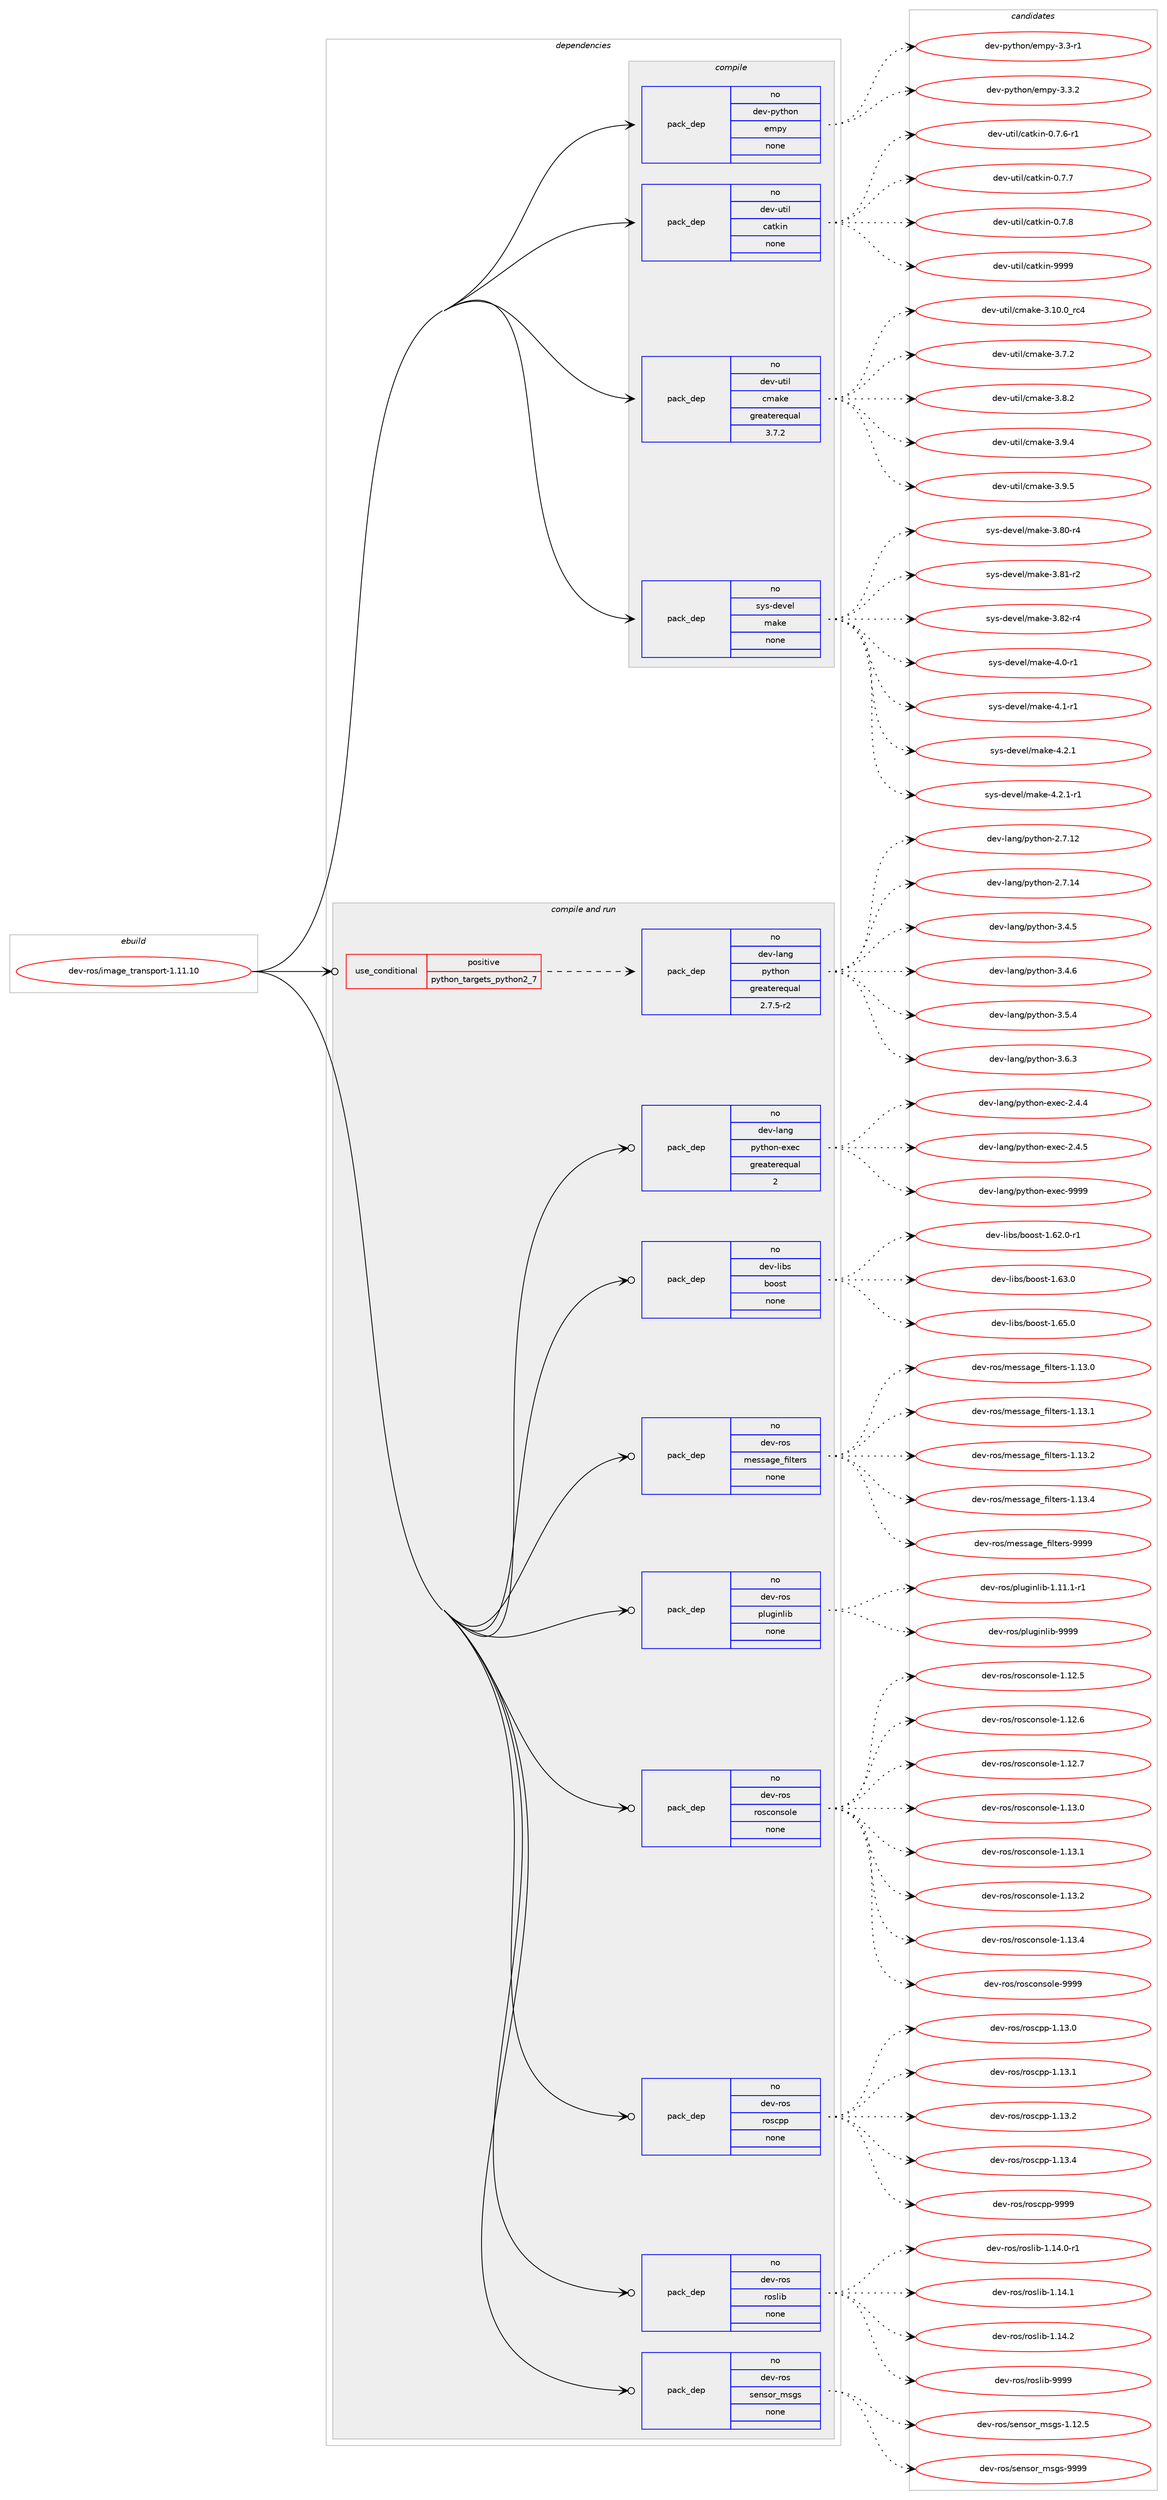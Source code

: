 digraph prolog {

# *************
# Graph options
# *************

newrank=true;
concentrate=true;
compound=true;
graph [rankdir=LR,fontname=Helvetica,fontsize=10,ranksep=1.5];#, ranksep=2.5, nodesep=0.2];
edge  [arrowhead=vee];
node  [fontname=Helvetica,fontsize=10];

# **********
# The ebuild
# **********

subgraph cluster_leftcol {
color=gray;
rank=same;
label=<<i>ebuild</i>>;
id [label="dev-ros/image_transport-1.11.10", color=red, width=4, href="../dev-ros/image_transport-1.11.10.svg"];
}

# ****************
# The dependencies
# ****************

subgraph cluster_midcol {
color=gray;
label=<<i>dependencies</i>>;
subgraph cluster_compile {
fillcolor="#eeeeee";
style=filled;
label=<<i>compile</i>>;
subgraph pack153208 {
dependency202719 [label=<<TABLE BORDER="0" CELLBORDER="1" CELLSPACING="0" CELLPADDING="4" WIDTH="220"><TR><TD ROWSPAN="6" CELLPADDING="30">pack_dep</TD></TR><TR><TD WIDTH="110">no</TD></TR><TR><TD>dev-python</TD></TR><TR><TD>empy</TD></TR><TR><TD>none</TD></TR><TR><TD></TD></TR></TABLE>>, shape=none, color=blue];
}
id:e -> dependency202719:w [weight=20,style="solid",arrowhead="vee"];
subgraph pack153209 {
dependency202720 [label=<<TABLE BORDER="0" CELLBORDER="1" CELLSPACING="0" CELLPADDING="4" WIDTH="220"><TR><TD ROWSPAN="6" CELLPADDING="30">pack_dep</TD></TR><TR><TD WIDTH="110">no</TD></TR><TR><TD>dev-util</TD></TR><TR><TD>catkin</TD></TR><TR><TD>none</TD></TR><TR><TD></TD></TR></TABLE>>, shape=none, color=blue];
}
id:e -> dependency202720:w [weight=20,style="solid",arrowhead="vee"];
subgraph pack153210 {
dependency202721 [label=<<TABLE BORDER="0" CELLBORDER="1" CELLSPACING="0" CELLPADDING="4" WIDTH="220"><TR><TD ROWSPAN="6" CELLPADDING="30">pack_dep</TD></TR><TR><TD WIDTH="110">no</TD></TR><TR><TD>dev-util</TD></TR><TR><TD>cmake</TD></TR><TR><TD>greaterequal</TD></TR><TR><TD>3.7.2</TD></TR></TABLE>>, shape=none, color=blue];
}
id:e -> dependency202721:w [weight=20,style="solid",arrowhead="vee"];
subgraph pack153211 {
dependency202722 [label=<<TABLE BORDER="0" CELLBORDER="1" CELLSPACING="0" CELLPADDING="4" WIDTH="220"><TR><TD ROWSPAN="6" CELLPADDING="30">pack_dep</TD></TR><TR><TD WIDTH="110">no</TD></TR><TR><TD>sys-devel</TD></TR><TR><TD>make</TD></TR><TR><TD>none</TD></TR><TR><TD></TD></TR></TABLE>>, shape=none, color=blue];
}
id:e -> dependency202722:w [weight=20,style="solid",arrowhead="vee"];
}
subgraph cluster_compileandrun {
fillcolor="#eeeeee";
style=filled;
label=<<i>compile and run</i>>;
subgraph cond45524 {
dependency202723 [label=<<TABLE BORDER="0" CELLBORDER="1" CELLSPACING="0" CELLPADDING="4"><TR><TD ROWSPAN="3" CELLPADDING="10">use_conditional</TD></TR><TR><TD>positive</TD></TR><TR><TD>python_targets_python2_7</TD></TR></TABLE>>, shape=none, color=red];
subgraph pack153212 {
dependency202724 [label=<<TABLE BORDER="0" CELLBORDER="1" CELLSPACING="0" CELLPADDING="4" WIDTH="220"><TR><TD ROWSPAN="6" CELLPADDING="30">pack_dep</TD></TR><TR><TD WIDTH="110">no</TD></TR><TR><TD>dev-lang</TD></TR><TR><TD>python</TD></TR><TR><TD>greaterequal</TD></TR><TR><TD>2.7.5-r2</TD></TR></TABLE>>, shape=none, color=blue];
}
dependency202723:e -> dependency202724:w [weight=20,style="dashed",arrowhead="vee"];
}
id:e -> dependency202723:w [weight=20,style="solid",arrowhead="odotvee"];
subgraph pack153213 {
dependency202725 [label=<<TABLE BORDER="0" CELLBORDER="1" CELLSPACING="0" CELLPADDING="4" WIDTH="220"><TR><TD ROWSPAN="6" CELLPADDING="30">pack_dep</TD></TR><TR><TD WIDTH="110">no</TD></TR><TR><TD>dev-lang</TD></TR><TR><TD>python-exec</TD></TR><TR><TD>greaterequal</TD></TR><TR><TD>2</TD></TR></TABLE>>, shape=none, color=blue];
}
id:e -> dependency202725:w [weight=20,style="solid",arrowhead="odotvee"];
subgraph pack153214 {
dependency202726 [label=<<TABLE BORDER="0" CELLBORDER="1" CELLSPACING="0" CELLPADDING="4" WIDTH="220"><TR><TD ROWSPAN="6" CELLPADDING="30">pack_dep</TD></TR><TR><TD WIDTH="110">no</TD></TR><TR><TD>dev-libs</TD></TR><TR><TD>boost</TD></TR><TR><TD>none</TD></TR><TR><TD></TD></TR></TABLE>>, shape=none, color=blue];
}
id:e -> dependency202726:w [weight=20,style="solid",arrowhead="odotvee"];
subgraph pack153215 {
dependency202727 [label=<<TABLE BORDER="0" CELLBORDER="1" CELLSPACING="0" CELLPADDING="4" WIDTH="220"><TR><TD ROWSPAN="6" CELLPADDING="30">pack_dep</TD></TR><TR><TD WIDTH="110">no</TD></TR><TR><TD>dev-ros</TD></TR><TR><TD>message_filters</TD></TR><TR><TD>none</TD></TR><TR><TD></TD></TR></TABLE>>, shape=none, color=blue];
}
id:e -> dependency202727:w [weight=20,style="solid",arrowhead="odotvee"];
subgraph pack153216 {
dependency202728 [label=<<TABLE BORDER="0" CELLBORDER="1" CELLSPACING="0" CELLPADDING="4" WIDTH="220"><TR><TD ROWSPAN="6" CELLPADDING="30">pack_dep</TD></TR><TR><TD WIDTH="110">no</TD></TR><TR><TD>dev-ros</TD></TR><TR><TD>pluginlib</TD></TR><TR><TD>none</TD></TR><TR><TD></TD></TR></TABLE>>, shape=none, color=blue];
}
id:e -> dependency202728:w [weight=20,style="solid",arrowhead="odotvee"];
subgraph pack153217 {
dependency202729 [label=<<TABLE BORDER="0" CELLBORDER="1" CELLSPACING="0" CELLPADDING="4" WIDTH="220"><TR><TD ROWSPAN="6" CELLPADDING="30">pack_dep</TD></TR><TR><TD WIDTH="110">no</TD></TR><TR><TD>dev-ros</TD></TR><TR><TD>rosconsole</TD></TR><TR><TD>none</TD></TR><TR><TD></TD></TR></TABLE>>, shape=none, color=blue];
}
id:e -> dependency202729:w [weight=20,style="solid",arrowhead="odotvee"];
subgraph pack153218 {
dependency202730 [label=<<TABLE BORDER="0" CELLBORDER="1" CELLSPACING="0" CELLPADDING="4" WIDTH="220"><TR><TD ROWSPAN="6" CELLPADDING="30">pack_dep</TD></TR><TR><TD WIDTH="110">no</TD></TR><TR><TD>dev-ros</TD></TR><TR><TD>roscpp</TD></TR><TR><TD>none</TD></TR><TR><TD></TD></TR></TABLE>>, shape=none, color=blue];
}
id:e -> dependency202730:w [weight=20,style="solid",arrowhead="odotvee"];
subgraph pack153219 {
dependency202731 [label=<<TABLE BORDER="0" CELLBORDER="1" CELLSPACING="0" CELLPADDING="4" WIDTH="220"><TR><TD ROWSPAN="6" CELLPADDING="30">pack_dep</TD></TR><TR><TD WIDTH="110">no</TD></TR><TR><TD>dev-ros</TD></TR><TR><TD>roslib</TD></TR><TR><TD>none</TD></TR><TR><TD></TD></TR></TABLE>>, shape=none, color=blue];
}
id:e -> dependency202731:w [weight=20,style="solid",arrowhead="odotvee"];
subgraph pack153220 {
dependency202732 [label=<<TABLE BORDER="0" CELLBORDER="1" CELLSPACING="0" CELLPADDING="4" WIDTH="220"><TR><TD ROWSPAN="6" CELLPADDING="30">pack_dep</TD></TR><TR><TD WIDTH="110">no</TD></TR><TR><TD>dev-ros</TD></TR><TR><TD>sensor_msgs</TD></TR><TR><TD>none</TD></TR><TR><TD></TD></TR></TABLE>>, shape=none, color=blue];
}
id:e -> dependency202732:w [weight=20,style="solid",arrowhead="odotvee"];
}
subgraph cluster_run {
fillcolor="#eeeeee";
style=filled;
label=<<i>run</i>>;
}
}

# **************
# The candidates
# **************

subgraph cluster_choices {
rank=same;
color=gray;
label=<<i>candidates</i>>;

subgraph choice153208 {
color=black;
nodesep=1;
choice1001011184511212111610411111047101109112121455146514511449 [label="dev-python/empy-3.3-r1", color=red, width=4,href="../dev-python/empy-3.3-r1.svg"];
choice1001011184511212111610411111047101109112121455146514650 [label="dev-python/empy-3.3.2", color=red, width=4,href="../dev-python/empy-3.3.2.svg"];
dependency202719:e -> choice1001011184511212111610411111047101109112121455146514511449:w [style=dotted,weight="100"];
dependency202719:e -> choice1001011184511212111610411111047101109112121455146514650:w [style=dotted,weight="100"];
}
subgraph choice153209 {
color=black;
nodesep=1;
choice100101118451171161051084799971161071051104548465546544511449 [label="dev-util/catkin-0.7.6-r1", color=red, width=4,href="../dev-util/catkin-0.7.6-r1.svg"];
choice10010111845117116105108479997116107105110454846554655 [label="dev-util/catkin-0.7.7", color=red, width=4,href="../dev-util/catkin-0.7.7.svg"];
choice10010111845117116105108479997116107105110454846554656 [label="dev-util/catkin-0.7.8", color=red, width=4,href="../dev-util/catkin-0.7.8.svg"];
choice100101118451171161051084799971161071051104557575757 [label="dev-util/catkin-9999", color=red, width=4,href="../dev-util/catkin-9999.svg"];
dependency202720:e -> choice100101118451171161051084799971161071051104548465546544511449:w [style=dotted,weight="100"];
dependency202720:e -> choice10010111845117116105108479997116107105110454846554655:w [style=dotted,weight="100"];
dependency202720:e -> choice10010111845117116105108479997116107105110454846554656:w [style=dotted,weight="100"];
dependency202720:e -> choice100101118451171161051084799971161071051104557575757:w [style=dotted,weight="100"];
}
subgraph choice153210 {
color=black;
nodesep=1;
choice1001011184511711610510847991099710710145514649484648951149952 [label="dev-util/cmake-3.10.0_rc4", color=red, width=4,href="../dev-util/cmake-3.10.0_rc4.svg"];
choice10010111845117116105108479910997107101455146554650 [label="dev-util/cmake-3.7.2", color=red, width=4,href="../dev-util/cmake-3.7.2.svg"];
choice10010111845117116105108479910997107101455146564650 [label="dev-util/cmake-3.8.2", color=red, width=4,href="../dev-util/cmake-3.8.2.svg"];
choice10010111845117116105108479910997107101455146574652 [label="dev-util/cmake-3.9.4", color=red, width=4,href="../dev-util/cmake-3.9.4.svg"];
choice10010111845117116105108479910997107101455146574653 [label="dev-util/cmake-3.9.5", color=red, width=4,href="../dev-util/cmake-3.9.5.svg"];
dependency202721:e -> choice1001011184511711610510847991099710710145514649484648951149952:w [style=dotted,weight="100"];
dependency202721:e -> choice10010111845117116105108479910997107101455146554650:w [style=dotted,weight="100"];
dependency202721:e -> choice10010111845117116105108479910997107101455146564650:w [style=dotted,weight="100"];
dependency202721:e -> choice10010111845117116105108479910997107101455146574652:w [style=dotted,weight="100"];
dependency202721:e -> choice10010111845117116105108479910997107101455146574653:w [style=dotted,weight="100"];
}
subgraph choice153211 {
color=black;
nodesep=1;
choice11512111545100101118101108471099710710145514656484511452 [label="sys-devel/make-3.80-r4", color=red, width=4,href="../sys-devel/make-3.80-r4.svg"];
choice11512111545100101118101108471099710710145514656494511450 [label="sys-devel/make-3.81-r2", color=red, width=4,href="../sys-devel/make-3.81-r2.svg"];
choice11512111545100101118101108471099710710145514656504511452 [label="sys-devel/make-3.82-r4", color=red, width=4,href="../sys-devel/make-3.82-r4.svg"];
choice115121115451001011181011084710997107101455246484511449 [label="sys-devel/make-4.0-r1", color=red, width=4,href="../sys-devel/make-4.0-r1.svg"];
choice115121115451001011181011084710997107101455246494511449 [label="sys-devel/make-4.1-r1", color=red, width=4,href="../sys-devel/make-4.1-r1.svg"];
choice115121115451001011181011084710997107101455246504649 [label="sys-devel/make-4.2.1", color=red, width=4,href="../sys-devel/make-4.2.1.svg"];
choice1151211154510010111810110847109971071014552465046494511449 [label="sys-devel/make-4.2.1-r1", color=red, width=4,href="../sys-devel/make-4.2.1-r1.svg"];
dependency202722:e -> choice11512111545100101118101108471099710710145514656484511452:w [style=dotted,weight="100"];
dependency202722:e -> choice11512111545100101118101108471099710710145514656494511450:w [style=dotted,weight="100"];
dependency202722:e -> choice11512111545100101118101108471099710710145514656504511452:w [style=dotted,weight="100"];
dependency202722:e -> choice115121115451001011181011084710997107101455246484511449:w [style=dotted,weight="100"];
dependency202722:e -> choice115121115451001011181011084710997107101455246494511449:w [style=dotted,weight="100"];
dependency202722:e -> choice115121115451001011181011084710997107101455246504649:w [style=dotted,weight="100"];
dependency202722:e -> choice1151211154510010111810110847109971071014552465046494511449:w [style=dotted,weight="100"];
}
subgraph choice153212 {
color=black;
nodesep=1;
choice10010111845108971101034711212111610411111045504655464950 [label="dev-lang/python-2.7.12", color=red, width=4,href="../dev-lang/python-2.7.12.svg"];
choice10010111845108971101034711212111610411111045504655464952 [label="dev-lang/python-2.7.14", color=red, width=4,href="../dev-lang/python-2.7.14.svg"];
choice100101118451089711010347112121116104111110455146524653 [label="dev-lang/python-3.4.5", color=red, width=4,href="../dev-lang/python-3.4.5.svg"];
choice100101118451089711010347112121116104111110455146524654 [label="dev-lang/python-3.4.6", color=red, width=4,href="../dev-lang/python-3.4.6.svg"];
choice100101118451089711010347112121116104111110455146534652 [label="dev-lang/python-3.5.4", color=red, width=4,href="../dev-lang/python-3.5.4.svg"];
choice100101118451089711010347112121116104111110455146544651 [label="dev-lang/python-3.6.3", color=red, width=4,href="../dev-lang/python-3.6.3.svg"];
dependency202724:e -> choice10010111845108971101034711212111610411111045504655464950:w [style=dotted,weight="100"];
dependency202724:e -> choice10010111845108971101034711212111610411111045504655464952:w [style=dotted,weight="100"];
dependency202724:e -> choice100101118451089711010347112121116104111110455146524653:w [style=dotted,weight="100"];
dependency202724:e -> choice100101118451089711010347112121116104111110455146524654:w [style=dotted,weight="100"];
dependency202724:e -> choice100101118451089711010347112121116104111110455146534652:w [style=dotted,weight="100"];
dependency202724:e -> choice100101118451089711010347112121116104111110455146544651:w [style=dotted,weight="100"];
}
subgraph choice153213 {
color=black;
nodesep=1;
choice1001011184510897110103471121211161041111104510112010199455046524652 [label="dev-lang/python-exec-2.4.4", color=red, width=4,href="../dev-lang/python-exec-2.4.4.svg"];
choice1001011184510897110103471121211161041111104510112010199455046524653 [label="dev-lang/python-exec-2.4.5", color=red, width=4,href="../dev-lang/python-exec-2.4.5.svg"];
choice10010111845108971101034711212111610411111045101120101994557575757 [label="dev-lang/python-exec-9999", color=red, width=4,href="../dev-lang/python-exec-9999.svg"];
dependency202725:e -> choice1001011184510897110103471121211161041111104510112010199455046524652:w [style=dotted,weight="100"];
dependency202725:e -> choice1001011184510897110103471121211161041111104510112010199455046524653:w [style=dotted,weight="100"];
dependency202725:e -> choice10010111845108971101034711212111610411111045101120101994557575757:w [style=dotted,weight="100"];
}
subgraph choice153214 {
color=black;
nodesep=1;
choice10010111845108105981154798111111115116454946545046484511449 [label="dev-libs/boost-1.62.0-r1", color=red, width=4,href="../dev-libs/boost-1.62.0-r1.svg"];
choice1001011184510810598115479811111111511645494654514648 [label="dev-libs/boost-1.63.0", color=red, width=4,href="../dev-libs/boost-1.63.0.svg"];
choice1001011184510810598115479811111111511645494654534648 [label="dev-libs/boost-1.65.0", color=red, width=4,href="../dev-libs/boost-1.65.0.svg"];
dependency202726:e -> choice10010111845108105981154798111111115116454946545046484511449:w [style=dotted,weight="100"];
dependency202726:e -> choice1001011184510810598115479811111111511645494654514648:w [style=dotted,weight="100"];
dependency202726:e -> choice1001011184510810598115479811111111511645494654534648:w [style=dotted,weight="100"];
}
subgraph choice153215 {
color=black;
nodesep=1;
choice1001011184511411111547109101115115971031019510210510811610111411545494649514648 [label="dev-ros/message_filters-1.13.0", color=red, width=4,href="../dev-ros/message_filters-1.13.0.svg"];
choice1001011184511411111547109101115115971031019510210510811610111411545494649514649 [label="dev-ros/message_filters-1.13.1", color=red, width=4,href="../dev-ros/message_filters-1.13.1.svg"];
choice1001011184511411111547109101115115971031019510210510811610111411545494649514650 [label="dev-ros/message_filters-1.13.2", color=red, width=4,href="../dev-ros/message_filters-1.13.2.svg"];
choice1001011184511411111547109101115115971031019510210510811610111411545494649514652 [label="dev-ros/message_filters-1.13.4", color=red, width=4,href="../dev-ros/message_filters-1.13.4.svg"];
choice100101118451141111154710910111511597103101951021051081161011141154557575757 [label="dev-ros/message_filters-9999", color=red, width=4,href="../dev-ros/message_filters-9999.svg"];
dependency202727:e -> choice1001011184511411111547109101115115971031019510210510811610111411545494649514648:w [style=dotted,weight="100"];
dependency202727:e -> choice1001011184511411111547109101115115971031019510210510811610111411545494649514649:w [style=dotted,weight="100"];
dependency202727:e -> choice1001011184511411111547109101115115971031019510210510811610111411545494649514650:w [style=dotted,weight="100"];
dependency202727:e -> choice1001011184511411111547109101115115971031019510210510811610111411545494649514652:w [style=dotted,weight="100"];
dependency202727:e -> choice100101118451141111154710910111511597103101951021051081161011141154557575757:w [style=dotted,weight="100"];
}
subgraph choice153216 {
color=black;
nodesep=1;
choice100101118451141111154711210811710310511010810598454946494946494511449 [label="dev-ros/pluginlib-1.11.1-r1", color=red, width=4,href="../dev-ros/pluginlib-1.11.1-r1.svg"];
choice1001011184511411111547112108117103105110108105984557575757 [label="dev-ros/pluginlib-9999", color=red, width=4,href="../dev-ros/pluginlib-9999.svg"];
dependency202728:e -> choice100101118451141111154711210811710310511010810598454946494946494511449:w [style=dotted,weight="100"];
dependency202728:e -> choice1001011184511411111547112108117103105110108105984557575757:w [style=dotted,weight="100"];
}
subgraph choice153217 {
color=black;
nodesep=1;
choice10010111845114111115471141111159911111011511110810145494649504653 [label="dev-ros/rosconsole-1.12.5", color=red, width=4,href="../dev-ros/rosconsole-1.12.5.svg"];
choice10010111845114111115471141111159911111011511110810145494649504654 [label="dev-ros/rosconsole-1.12.6", color=red, width=4,href="../dev-ros/rosconsole-1.12.6.svg"];
choice10010111845114111115471141111159911111011511110810145494649504655 [label="dev-ros/rosconsole-1.12.7", color=red, width=4,href="../dev-ros/rosconsole-1.12.7.svg"];
choice10010111845114111115471141111159911111011511110810145494649514648 [label="dev-ros/rosconsole-1.13.0", color=red, width=4,href="../dev-ros/rosconsole-1.13.0.svg"];
choice10010111845114111115471141111159911111011511110810145494649514649 [label="dev-ros/rosconsole-1.13.1", color=red, width=4,href="../dev-ros/rosconsole-1.13.1.svg"];
choice10010111845114111115471141111159911111011511110810145494649514650 [label="dev-ros/rosconsole-1.13.2", color=red, width=4,href="../dev-ros/rosconsole-1.13.2.svg"];
choice10010111845114111115471141111159911111011511110810145494649514652 [label="dev-ros/rosconsole-1.13.4", color=red, width=4,href="../dev-ros/rosconsole-1.13.4.svg"];
choice1001011184511411111547114111115991111101151111081014557575757 [label="dev-ros/rosconsole-9999", color=red, width=4,href="../dev-ros/rosconsole-9999.svg"];
dependency202729:e -> choice10010111845114111115471141111159911111011511110810145494649504653:w [style=dotted,weight="100"];
dependency202729:e -> choice10010111845114111115471141111159911111011511110810145494649504654:w [style=dotted,weight="100"];
dependency202729:e -> choice10010111845114111115471141111159911111011511110810145494649504655:w [style=dotted,weight="100"];
dependency202729:e -> choice10010111845114111115471141111159911111011511110810145494649514648:w [style=dotted,weight="100"];
dependency202729:e -> choice10010111845114111115471141111159911111011511110810145494649514649:w [style=dotted,weight="100"];
dependency202729:e -> choice10010111845114111115471141111159911111011511110810145494649514650:w [style=dotted,weight="100"];
dependency202729:e -> choice10010111845114111115471141111159911111011511110810145494649514652:w [style=dotted,weight="100"];
dependency202729:e -> choice1001011184511411111547114111115991111101151111081014557575757:w [style=dotted,weight="100"];
}
subgraph choice153218 {
color=black;
nodesep=1;
choice10010111845114111115471141111159911211245494649514648 [label="dev-ros/roscpp-1.13.0", color=red, width=4,href="../dev-ros/roscpp-1.13.0.svg"];
choice10010111845114111115471141111159911211245494649514649 [label="dev-ros/roscpp-1.13.1", color=red, width=4,href="../dev-ros/roscpp-1.13.1.svg"];
choice10010111845114111115471141111159911211245494649514650 [label="dev-ros/roscpp-1.13.2", color=red, width=4,href="../dev-ros/roscpp-1.13.2.svg"];
choice10010111845114111115471141111159911211245494649514652 [label="dev-ros/roscpp-1.13.4", color=red, width=4,href="../dev-ros/roscpp-1.13.4.svg"];
choice1001011184511411111547114111115991121124557575757 [label="dev-ros/roscpp-9999", color=red, width=4,href="../dev-ros/roscpp-9999.svg"];
dependency202730:e -> choice10010111845114111115471141111159911211245494649514648:w [style=dotted,weight="100"];
dependency202730:e -> choice10010111845114111115471141111159911211245494649514649:w [style=dotted,weight="100"];
dependency202730:e -> choice10010111845114111115471141111159911211245494649514650:w [style=dotted,weight="100"];
dependency202730:e -> choice10010111845114111115471141111159911211245494649514652:w [style=dotted,weight="100"];
dependency202730:e -> choice1001011184511411111547114111115991121124557575757:w [style=dotted,weight="100"];
}
subgraph choice153219 {
color=black;
nodesep=1;
choice100101118451141111154711411111510810598454946495246484511449 [label="dev-ros/roslib-1.14.0-r1", color=red, width=4,href="../dev-ros/roslib-1.14.0-r1.svg"];
choice10010111845114111115471141111151081059845494649524649 [label="dev-ros/roslib-1.14.1", color=red, width=4,href="../dev-ros/roslib-1.14.1.svg"];
choice10010111845114111115471141111151081059845494649524650 [label="dev-ros/roslib-1.14.2", color=red, width=4,href="../dev-ros/roslib-1.14.2.svg"];
choice1001011184511411111547114111115108105984557575757 [label="dev-ros/roslib-9999", color=red, width=4,href="../dev-ros/roslib-9999.svg"];
dependency202731:e -> choice100101118451141111154711411111510810598454946495246484511449:w [style=dotted,weight="100"];
dependency202731:e -> choice10010111845114111115471141111151081059845494649524649:w [style=dotted,weight="100"];
dependency202731:e -> choice10010111845114111115471141111151081059845494649524650:w [style=dotted,weight="100"];
dependency202731:e -> choice1001011184511411111547114111115108105984557575757:w [style=dotted,weight="100"];
}
subgraph choice153220 {
color=black;
nodesep=1;
choice10010111845114111115471151011101151111149510911510311545494649504653 [label="dev-ros/sensor_msgs-1.12.5", color=red, width=4,href="../dev-ros/sensor_msgs-1.12.5.svg"];
choice1001011184511411111547115101110115111114951091151031154557575757 [label="dev-ros/sensor_msgs-9999", color=red, width=4,href="../dev-ros/sensor_msgs-9999.svg"];
dependency202732:e -> choice10010111845114111115471151011101151111149510911510311545494649504653:w [style=dotted,weight="100"];
dependency202732:e -> choice1001011184511411111547115101110115111114951091151031154557575757:w [style=dotted,weight="100"];
}
}

}
